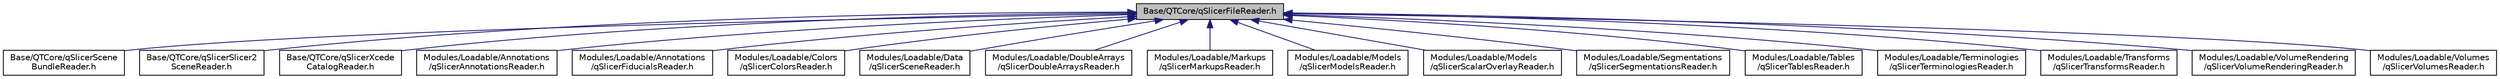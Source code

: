 digraph "Base/QTCore/qSlicerFileReader.h"
{
  bgcolor="transparent";
  edge [fontname="Helvetica",fontsize="10",labelfontname="Helvetica",labelfontsize="10"];
  node [fontname="Helvetica",fontsize="10",shape=record];
  Node11 [label="Base/QTCore/qSlicerFileReader.h",height=0.2,width=0.4,color="black", fillcolor="grey75", style="filled", fontcolor="black"];
  Node11 -> Node12 [dir="back",color="midnightblue",fontsize="10",style="solid",fontname="Helvetica"];
  Node12 [label="Base/QTCore/qSlicerScene\lBundleReader.h",height=0.2,width=0.4,color="black",URL="$qSlicerSceneBundleReader_8h.html"];
  Node11 -> Node13 [dir="back",color="midnightblue",fontsize="10",style="solid",fontname="Helvetica"];
  Node13 [label="Base/QTCore/qSlicerSlicer2\lSceneReader.h",height=0.2,width=0.4,color="black",URL="$qSlicerSlicer2SceneReader_8h.html"];
  Node11 -> Node14 [dir="back",color="midnightblue",fontsize="10",style="solid",fontname="Helvetica"];
  Node14 [label="Base/QTCore/qSlicerXcede\lCatalogReader.h",height=0.2,width=0.4,color="black",URL="$qSlicerXcedeCatalogReader_8h.html"];
  Node11 -> Node15 [dir="back",color="midnightblue",fontsize="10",style="solid",fontname="Helvetica"];
  Node15 [label="Modules/Loadable/Annotations\l/qSlicerAnnotationsReader.h",height=0.2,width=0.4,color="black",URL="$qSlicerAnnotationsReader_8h.html"];
  Node11 -> Node16 [dir="back",color="midnightblue",fontsize="10",style="solid",fontname="Helvetica"];
  Node16 [label="Modules/Loadable/Annotations\l/qSlicerFiducialsReader.h",height=0.2,width=0.4,color="black",URL="$qSlicerFiducialsReader_8h.html"];
  Node11 -> Node17 [dir="back",color="midnightblue",fontsize="10",style="solid",fontname="Helvetica"];
  Node17 [label="Modules/Loadable/Colors\l/qSlicerColorsReader.h",height=0.2,width=0.4,color="black",URL="$qSlicerColorsReader_8h.html"];
  Node11 -> Node18 [dir="back",color="midnightblue",fontsize="10",style="solid",fontname="Helvetica"];
  Node18 [label="Modules/Loadable/Data\l/qSlicerSceneReader.h",height=0.2,width=0.4,color="black",URL="$qSlicerSceneReader_8h.html"];
  Node11 -> Node19 [dir="back",color="midnightblue",fontsize="10",style="solid",fontname="Helvetica"];
  Node19 [label="Modules/Loadable/DoubleArrays\l/qSlicerDoubleArraysReader.h",height=0.2,width=0.4,color="black",URL="$qSlicerDoubleArraysReader_8h.html"];
  Node11 -> Node20 [dir="back",color="midnightblue",fontsize="10",style="solid",fontname="Helvetica"];
  Node20 [label="Modules/Loadable/Markups\l/qSlicerMarkupsReader.h",height=0.2,width=0.4,color="black",URL="$qSlicerMarkupsReader_8h.html"];
  Node11 -> Node21 [dir="back",color="midnightblue",fontsize="10",style="solid",fontname="Helvetica"];
  Node21 [label="Modules/Loadable/Models\l/qSlicerModelsReader.h",height=0.2,width=0.4,color="black",URL="$qSlicerModelsReader_8h.html"];
  Node11 -> Node22 [dir="back",color="midnightblue",fontsize="10",style="solid",fontname="Helvetica"];
  Node22 [label="Modules/Loadable/Models\l/qSlicerScalarOverlayReader.h",height=0.2,width=0.4,color="black",URL="$qSlicerScalarOverlayReader_8h.html"];
  Node11 -> Node23 [dir="back",color="midnightblue",fontsize="10",style="solid",fontname="Helvetica"];
  Node23 [label="Modules/Loadable/Segmentations\l/qSlicerSegmentationsReader.h",height=0.2,width=0.4,color="black",URL="$qSlicerSegmentationsReader_8h.html"];
  Node11 -> Node24 [dir="back",color="midnightblue",fontsize="10",style="solid",fontname="Helvetica"];
  Node24 [label="Modules/Loadable/Tables\l/qSlicerTablesReader.h",height=0.2,width=0.4,color="black",URL="$qSlicerTablesReader_8h.html"];
  Node11 -> Node25 [dir="back",color="midnightblue",fontsize="10",style="solid",fontname="Helvetica"];
  Node25 [label="Modules/Loadable/Terminologies\l/qSlicerTerminologiesReader.h",height=0.2,width=0.4,color="black",URL="$qSlicerTerminologiesReader_8h.html"];
  Node11 -> Node26 [dir="back",color="midnightblue",fontsize="10",style="solid",fontname="Helvetica"];
  Node26 [label="Modules/Loadable/Transforms\l/qSlicerTransformsReader.h",height=0.2,width=0.4,color="black",URL="$qSlicerTransformsReader_8h.html"];
  Node11 -> Node27 [dir="back",color="midnightblue",fontsize="10",style="solid",fontname="Helvetica"];
  Node27 [label="Modules/Loadable/VolumeRendering\l/qSlicerVolumeRenderingReader.h",height=0.2,width=0.4,color="black",URL="$qSlicerVolumeRenderingReader_8h.html"];
  Node11 -> Node28 [dir="back",color="midnightblue",fontsize="10",style="solid",fontname="Helvetica"];
  Node28 [label="Modules/Loadable/Volumes\l/qSlicerVolumesReader.h",height=0.2,width=0.4,color="black",URL="$qSlicerVolumesReader_8h.html"];
}
